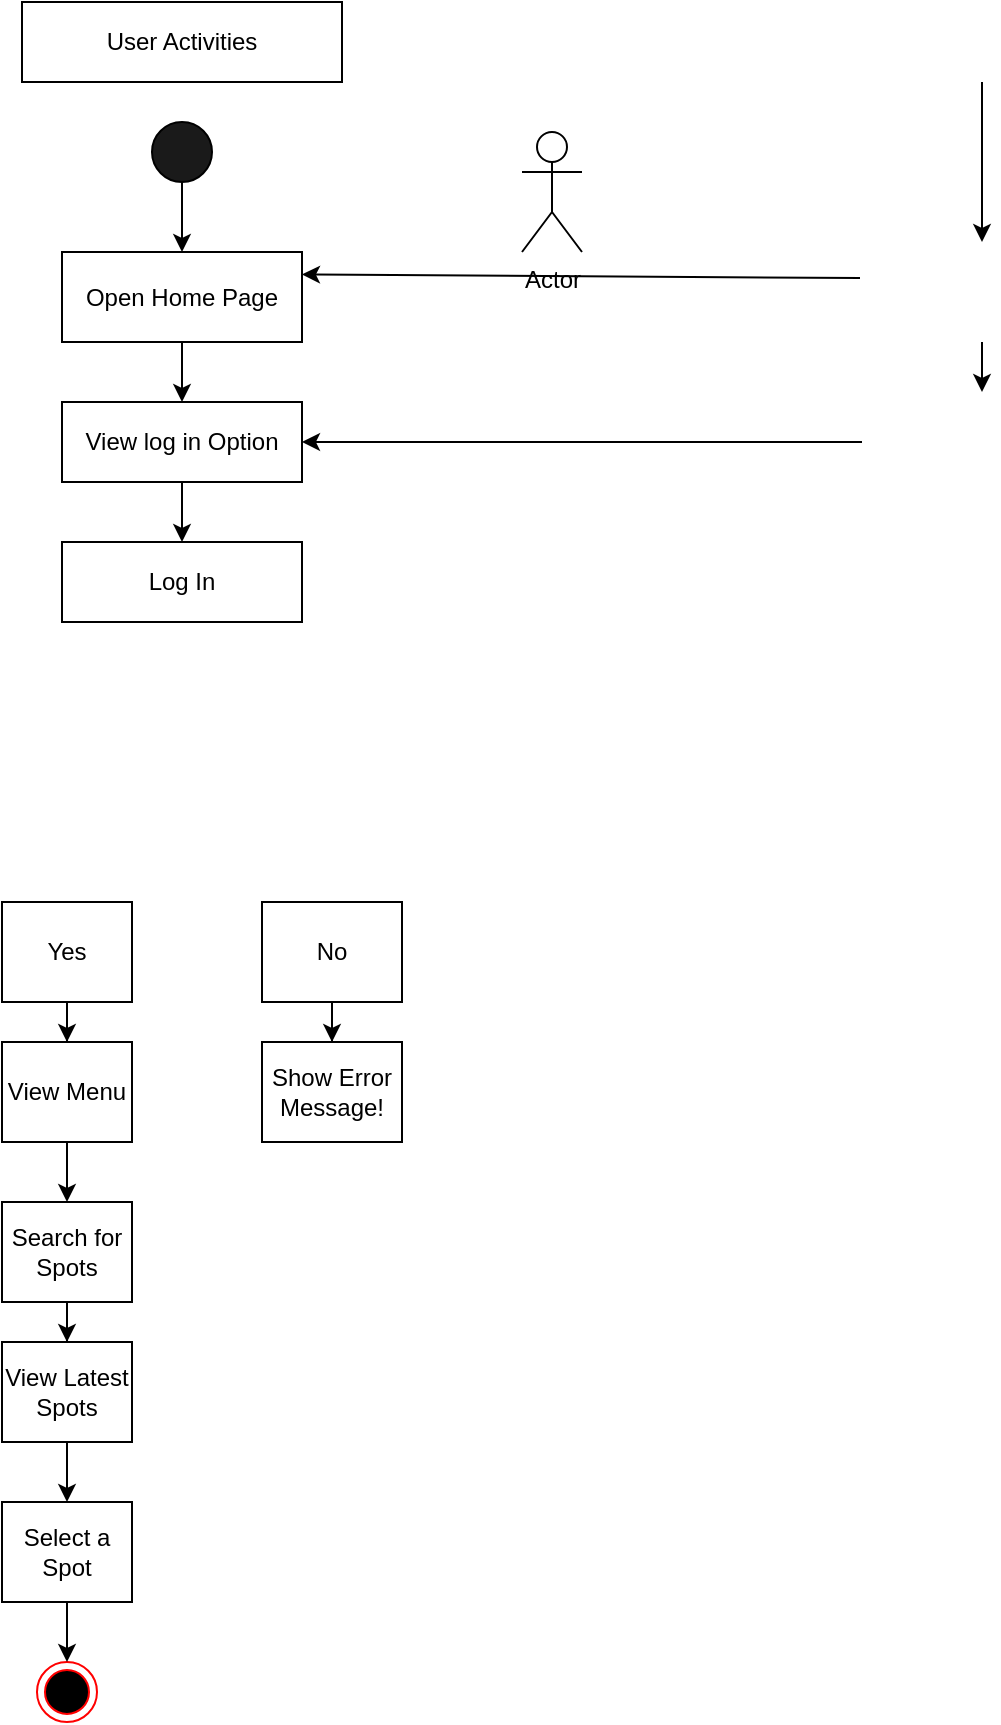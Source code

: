 <mxfile version="24.7.17">
  <diagram name="Seite-1" id="BTphIldE6bbO_cXO-Jw7">
    <mxGraphModel dx="1674" dy="-1592" grid="1" gridSize="10" guides="1" tooltips="1" connect="1" arrows="1" fold="1" page="1" pageScale="1" pageWidth="827" pageHeight="1169" math="0" shadow="0">
      <root>
        <mxCell id="0" />
        <mxCell id="1" parent="0" />
        <mxCell id="W2C030SJba9mZZKaXuLO-89" value="User Activities" style="rounded=0;whiteSpace=wrap;html=1;" vertex="1" parent="1">
          <mxGeometry x="170" y="2780" width="160" height="40" as="geometry" />
        </mxCell>
        <mxCell id="W2C030SJba9mZZKaXuLO-90" value="" style="edgeStyle=orthogonalEdgeStyle;rounded=0;orthogonalLoop=1;jettySize=auto;html=1;" edge="1" parent="1">
          <mxGeometry relative="1" as="geometry">
            <Array as="points">
              <mxPoint x="650" y="2850" />
              <mxPoint x="650" y="2850" />
            </Array>
            <mxPoint x="650" y="2820" as="sourcePoint" />
            <mxPoint x="650" y="2900" as="targetPoint" />
          </mxGeometry>
        </mxCell>
        <mxCell id="W2C030SJba9mZZKaXuLO-91" value="" style="edgeStyle=orthogonalEdgeStyle;rounded=0;orthogonalLoop=1;jettySize=auto;html=1;" edge="1" parent="1" source="W2C030SJba9mZZKaXuLO-92" target="W2C030SJba9mZZKaXuLO-94">
          <mxGeometry relative="1" as="geometry" />
        </mxCell>
        <mxCell id="W2C030SJba9mZZKaXuLO-92" value="" style="ellipse;whiteSpace=wrap;html=1;aspect=fixed;fillColor=#1A1A1A;" vertex="1" parent="1">
          <mxGeometry x="235" y="2840" width="30" height="30" as="geometry" />
        </mxCell>
        <mxCell id="W2C030SJba9mZZKaXuLO-93" value="" style="edgeStyle=orthogonalEdgeStyle;rounded=0;orthogonalLoop=1;jettySize=auto;html=1;" edge="1" parent="1" source="W2C030SJba9mZZKaXuLO-94" target="W2C030SJba9mZZKaXuLO-96">
          <mxGeometry relative="1" as="geometry" />
        </mxCell>
        <mxCell id="W2C030SJba9mZZKaXuLO-94" value="Open Home Page" style="whiteSpace=wrap;html=1;" vertex="1" parent="1">
          <mxGeometry x="190" y="2905" width="120" height="45" as="geometry" />
        </mxCell>
        <mxCell id="W2C030SJba9mZZKaXuLO-95" value="" style="edgeStyle=orthogonalEdgeStyle;rounded=0;orthogonalLoop=1;jettySize=auto;html=1;" edge="1" parent="1" source="W2C030SJba9mZZKaXuLO-96" target="W2C030SJba9mZZKaXuLO-97">
          <mxGeometry relative="1" as="geometry" />
        </mxCell>
        <mxCell id="W2C030SJba9mZZKaXuLO-96" value="View log in Option" style="whiteSpace=wrap;html=1;" vertex="1" parent="1">
          <mxGeometry x="190" y="2980" width="120" height="40" as="geometry" />
        </mxCell>
        <mxCell id="W2C030SJba9mZZKaXuLO-97" value="Log In" style="whiteSpace=wrap;html=1;" vertex="1" parent="1">
          <mxGeometry x="190" y="3050" width="120" height="40" as="geometry" />
        </mxCell>
        <mxCell id="W2C030SJba9mZZKaXuLO-98" value="" style="edgeStyle=orthogonalEdgeStyle;rounded=0;orthogonalLoop=1;jettySize=auto;html=1;" edge="1" parent="1" source="W2C030SJba9mZZKaXuLO-99" target="W2C030SJba9mZZKaXuLO-103">
          <mxGeometry relative="1" as="geometry" />
        </mxCell>
        <mxCell id="W2C030SJba9mZZKaXuLO-99" value="No" style="whiteSpace=wrap;html=1;" vertex="1" parent="1">
          <mxGeometry x="290" y="3230" width="70" height="50" as="geometry" />
        </mxCell>
        <mxCell id="W2C030SJba9mZZKaXuLO-100" value="" style="edgeStyle=orthogonalEdgeStyle;rounded=0;orthogonalLoop=1;jettySize=auto;html=1;" edge="1" parent="1" source="W2C030SJba9mZZKaXuLO-101" target="W2C030SJba9mZZKaXuLO-102">
          <mxGeometry relative="1" as="geometry" />
        </mxCell>
        <mxCell id="W2C030SJba9mZZKaXuLO-101" value="Yes" style="whiteSpace=wrap;html=1;" vertex="1" parent="1">
          <mxGeometry x="160" y="3230" width="65" height="50" as="geometry" />
        </mxCell>
        <mxCell id="W2C030SJba9mZZKaXuLO-102" value="View Menu" style="whiteSpace=wrap;html=1;" vertex="1" parent="1">
          <mxGeometry x="160" y="3300" width="65" height="50" as="geometry" />
        </mxCell>
        <mxCell id="W2C030SJba9mZZKaXuLO-103" value="Show Error Message!" style="whiteSpace=wrap;html=1;" vertex="1" parent="1">
          <mxGeometry x="290" y="3300" width="70" height="50" as="geometry" />
        </mxCell>
        <mxCell id="W2C030SJba9mZZKaXuLO-104" value="" style="edgeStyle=orthogonalEdgeStyle;rounded=0;orthogonalLoop=1;jettySize=auto;html=1;" edge="1" parent="1" target="W2C030SJba9mZZKaXuLO-107">
          <mxGeometry relative="1" as="geometry">
            <mxPoint x="192.5" y="3430" as="sourcePoint" />
          </mxGeometry>
        </mxCell>
        <mxCell id="W2C030SJba9mZZKaXuLO-105" style="edgeStyle=orthogonalEdgeStyle;rounded=0;orthogonalLoop=1;jettySize=auto;html=1;exitX=0.5;exitY=1;exitDx=0;exitDy=0;" edge="1" parent="1">
          <mxGeometry relative="1" as="geometry">
            <mxPoint x="550" y="3150" as="sourcePoint" />
            <mxPoint x="550" y="3150" as="targetPoint" />
          </mxGeometry>
        </mxCell>
        <mxCell id="W2C030SJba9mZZKaXuLO-106" value="" style="edgeStyle=orthogonalEdgeStyle;rounded=0;orthogonalLoop=1;jettySize=auto;html=1;" edge="1" parent="1" source="W2C030SJba9mZZKaXuLO-107" target="W2C030SJba9mZZKaXuLO-109">
          <mxGeometry relative="1" as="geometry" />
        </mxCell>
        <mxCell id="W2C030SJba9mZZKaXuLO-107" value="Search for Spots" style="whiteSpace=wrap;html=1;" vertex="1" parent="1">
          <mxGeometry x="160" y="3380" width="65" height="50" as="geometry" />
        </mxCell>
        <mxCell id="W2C030SJba9mZZKaXuLO-108" value="" style="edgeStyle=orthogonalEdgeStyle;rounded=0;orthogonalLoop=1;jettySize=auto;html=1;" edge="1" parent="1" source="W2C030SJba9mZZKaXuLO-109" target="W2C030SJba9mZZKaXuLO-110">
          <mxGeometry relative="1" as="geometry" />
        </mxCell>
        <mxCell id="W2C030SJba9mZZKaXuLO-109" value="View Latest Spots" style="whiteSpace=wrap;html=1;" vertex="1" parent="1">
          <mxGeometry x="160" y="3450" width="65" height="50" as="geometry" />
        </mxCell>
        <mxCell id="W2C030SJba9mZZKaXuLO-110" value="Select a Spot" style="whiteSpace=wrap;html=1;" vertex="1" parent="1">
          <mxGeometry x="160" y="3530" width="65" height="50" as="geometry" />
        </mxCell>
        <mxCell id="W2C030SJba9mZZKaXuLO-111" value="" style="ellipse;html=1;shape=endState;fillColor=#000000;strokeColor=#ff0000;" vertex="1" parent="1">
          <mxGeometry x="177.5" y="3610" width="30" height="30" as="geometry" />
        </mxCell>
        <mxCell id="W2C030SJba9mZZKaXuLO-112" value="" style="edgeStyle=orthogonalEdgeStyle;rounded=0;orthogonalLoop=1;jettySize=auto;html=1;" edge="1" parent="1">
          <mxGeometry relative="1" as="geometry">
            <mxPoint x="650" y="2950" as="sourcePoint" />
            <mxPoint x="650" y="2975" as="targetPoint" />
          </mxGeometry>
        </mxCell>
        <mxCell id="W2C030SJba9mZZKaXuLO-113" value="" style="endArrow=classic;html=1;rounded=0;entryX=1;entryY=0.25;entryDx=0;entryDy=0;exitX=-0.007;exitY=0.36;exitDx=0;exitDy=0;exitPerimeter=0;" edge="1" parent="1" target="W2C030SJba9mZZKaXuLO-94">
          <mxGeometry width="50" height="50" relative="1" as="geometry">
            <mxPoint x="589" y="2918" as="sourcePoint" />
            <mxPoint x="450" y="2990" as="targetPoint" />
          </mxGeometry>
        </mxCell>
        <mxCell id="W2C030SJba9mZZKaXuLO-114" value="" style="endArrow=classic;html=1;rounded=0;exitX=0;exitY=0.5;exitDx=0;exitDy=0;entryX=1;entryY=0.5;entryDx=0;entryDy=0;" edge="1" parent="1" target="W2C030SJba9mZZKaXuLO-96">
          <mxGeometry width="50" height="50" relative="1" as="geometry">
            <mxPoint x="590" y="3000" as="sourcePoint" />
            <mxPoint x="450" y="2990" as="targetPoint" />
          </mxGeometry>
        </mxCell>
        <mxCell id="W2C030SJba9mZZKaXuLO-115" value="" style="endArrow=classic;html=1;rounded=0;exitX=0.5;exitY=1;exitDx=0;exitDy=0;entryX=0.5;entryY=0;entryDx=0;entryDy=0;" edge="1" parent="1" source="W2C030SJba9mZZKaXuLO-102" target="W2C030SJba9mZZKaXuLO-107">
          <mxGeometry width="50" height="50" relative="1" as="geometry">
            <mxPoint x="260" y="3410" as="sourcePoint" />
            <mxPoint x="350" y="3410" as="targetPoint" />
          </mxGeometry>
        </mxCell>
        <mxCell id="W2C030SJba9mZZKaXuLO-116" value="" style="endArrow=classic;html=1;rounded=0;exitX=0.5;exitY=1;exitDx=0;exitDy=0;entryX=0.5;entryY=0;entryDx=0;entryDy=0;" edge="1" parent="1" source="W2C030SJba9mZZKaXuLO-110" target="W2C030SJba9mZZKaXuLO-111">
          <mxGeometry width="50" height="50" relative="1" as="geometry">
            <mxPoint x="20" y="3670" as="sourcePoint" />
            <mxPoint x="277.5" y="3610" as="targetPoint" />
          </mxGeometry>
        </mxCell>
        <mxCell id="W2C030SJba9mZZKaXuLO-117" value="Actor" style="shape=umlActor;verticalLabelPosition=bottom;verticalAlign=top;html=1;outlineConnect=0;" vertex="1" parent="1">
          <mxGeometry x="420" y="2845" width="30" height="60" as="geometry" />
        </mxCell>
      </root>
    </mxGraphModel>
  </diagram>
</mxfile>
